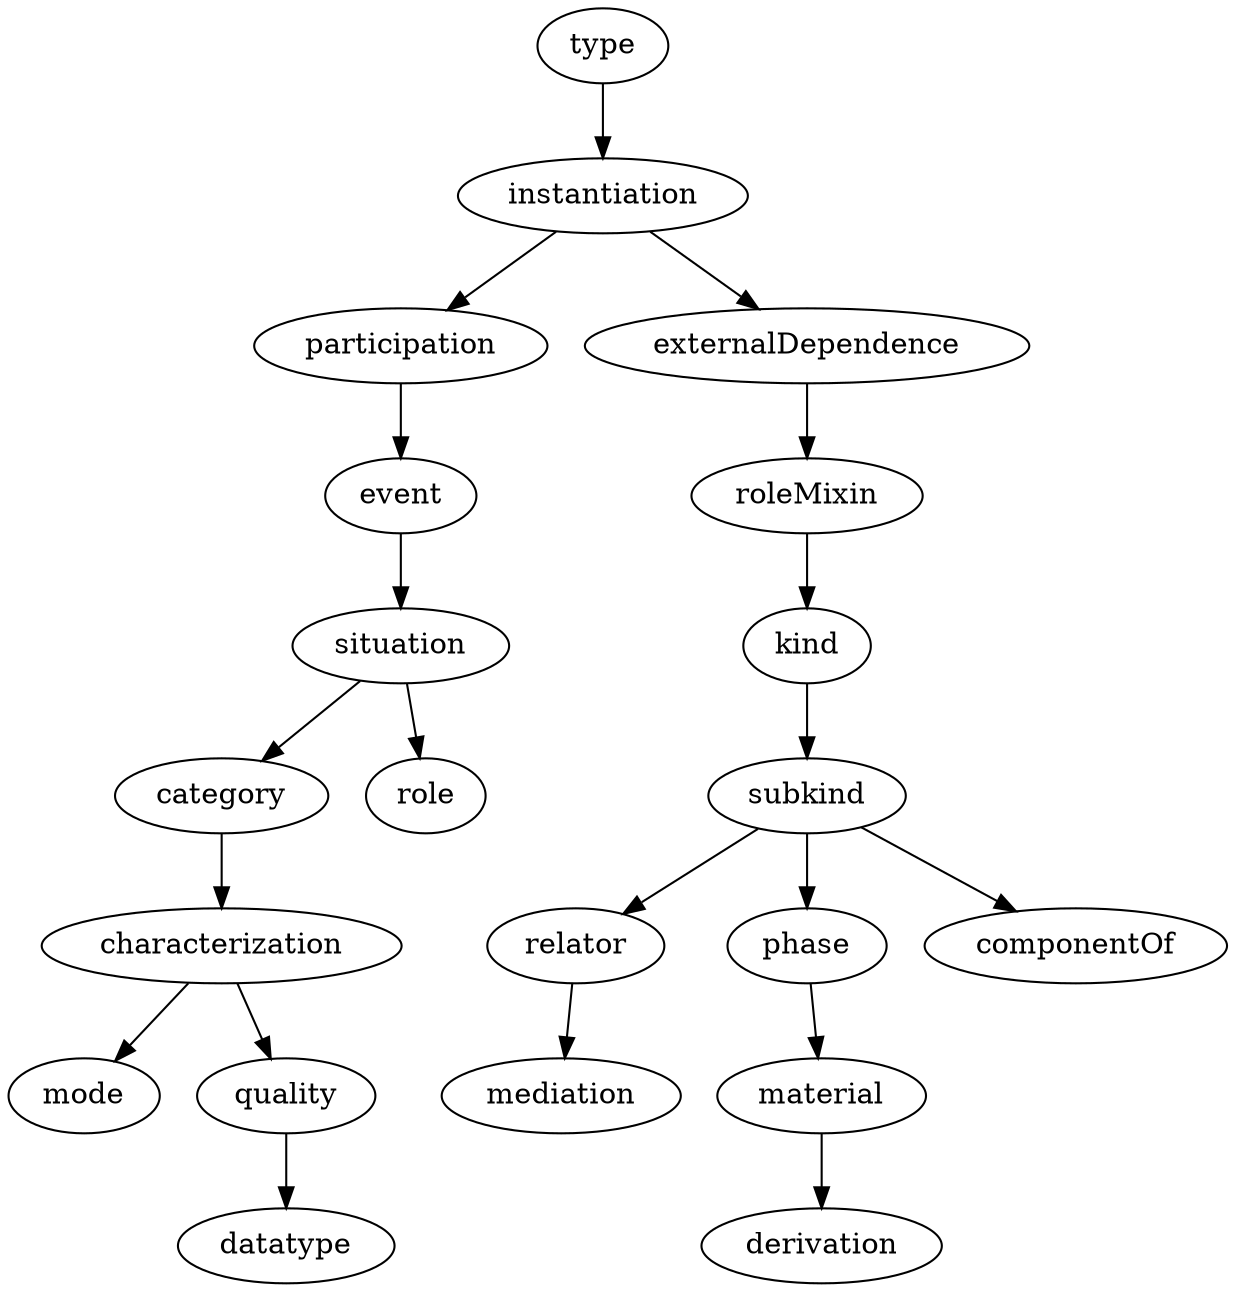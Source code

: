 strict digraph  {
type;
instantiation;
participation;
externalDependence;
event;
situation;
category;
role;
characterization;
mode;
quality;
roleMixin;
kind;
subkind;
relator;
phase;
componentOf;
mediation;
material;
derivation;
datatype;
type -> instantiation;
instantiation -> participation;
instantiation -> externalDependence;
participation -> event;
externalDependence -> roleMixin;
event -> situation;
situation -> category;
situation -> role;
category -> characterization;
characterization -> mode;
characterization -> quality;
quality -> datatype;
roleMixin -> kind;
kind -> subkind;
subkind -> relator;
subkind -> phase;
subkind -> componentOf;
relator -> mediation;
phase -> material;
material -> derivation;
}
